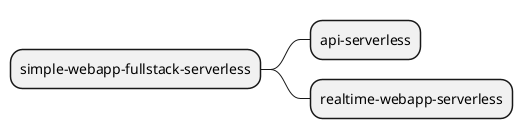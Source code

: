@startmindmap

* simple-webapp-fullstack-serverless
** api-serverless
** realtime-webapp-serverless

@endmindmap